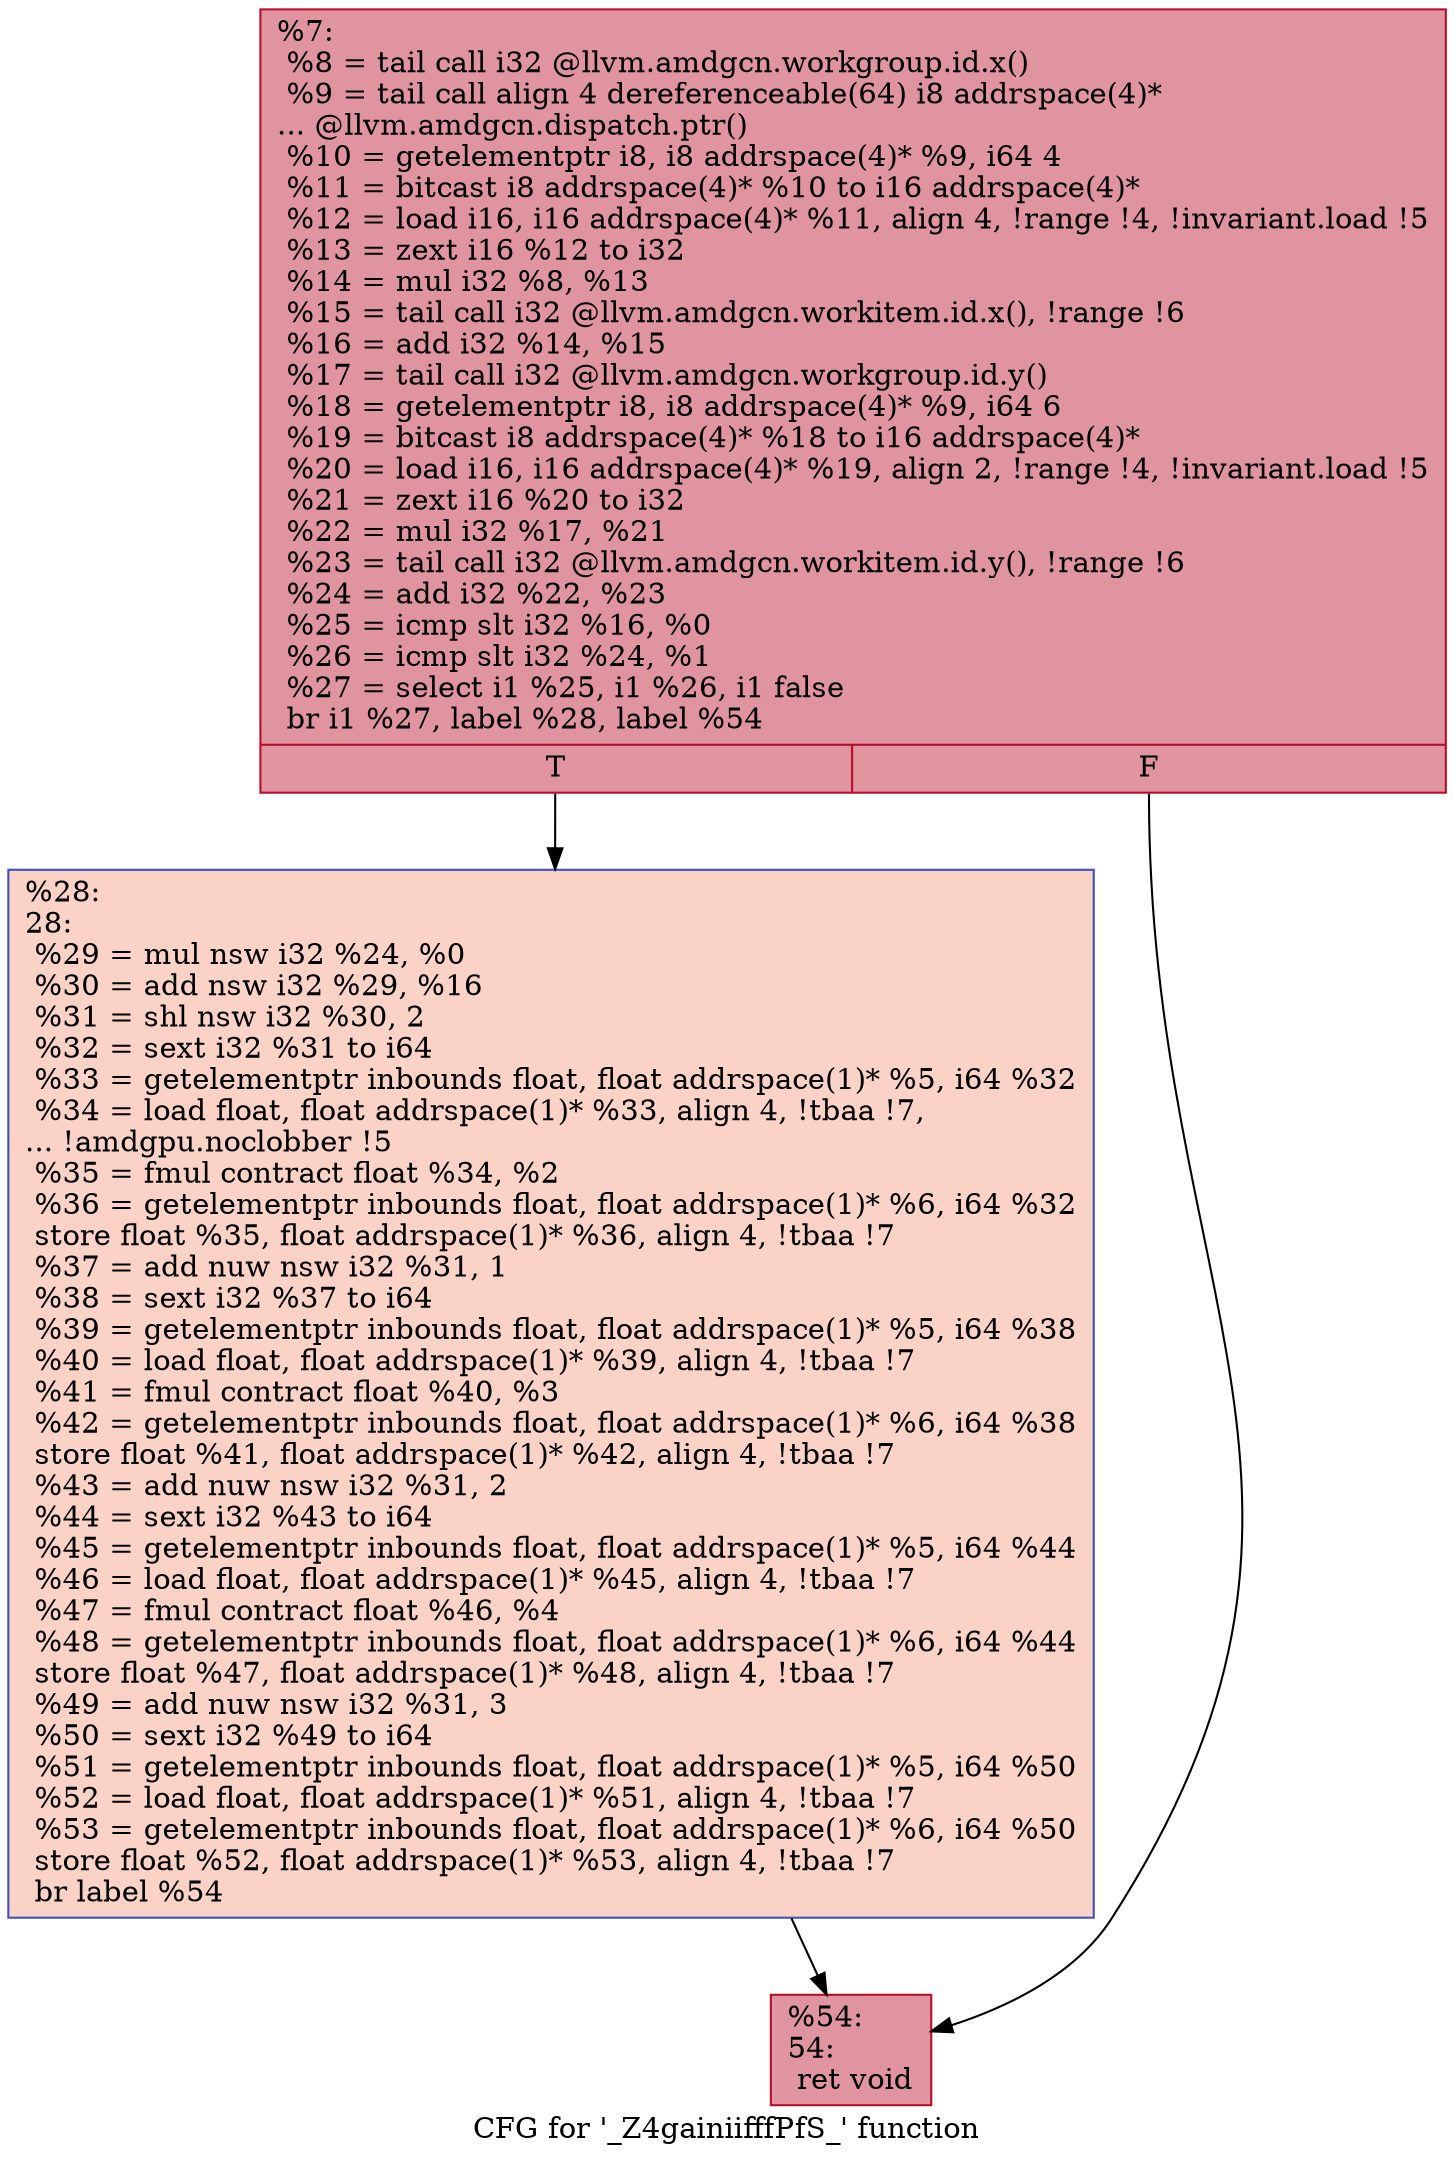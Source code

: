 digraph "CFG for '_Z4gainiifffPfS_' function" {
	label="CFG for '_Z4gainiifffPfS_' function";

	Node0x54a2800 [shape=record,color="#b70d28ff", style=filled, fillcolor="#b70d2870",label="{%7:\l  %8 = tail call i32 @llvm.amdgcn.workgroup.id.x()\l  %9 = tail call align 4 dereferenceable(64) i8 addrspace(4)*\l... @llvm.amdgcn.dispatch.ptr()\l  %10 = getelementptr i8, i8 addrspace(4)* %9, i64 4\l  %11 = bitcast i8 addrspace(4)* %10 to i16 addrspace(4)*\l  %12 = load i16, i16 addrspace(4)* %11, align 4, !range !4, !invariant.load !5\l  %13 = zext i16 %12 to i32\l  %14 = mul i32 %8, %13\l  %15 = tail call i32 @llvm.amdgcn.workitem.id.x(), !range !6\l  %16 = add i32 %14, %15\l  %17 = tail call i32 @llvm.amdgcn.workgroup.id.y()\l  %18 = getelementptr i8, i8 addrspace(4)* %9, i64 6\l  %19 = bitcast i8 addrspace(4)* %18 to i16 addrspace(4)*\l  %20 = load i16, i16 addrspace(4)* %19, align 2, !range !4, !invariant.load !5\l  %21 = zext i16 %20 to i32\l  %22 = mul i32 %17, %21\l  %23 = tail call i32 @llvm.amdgcn.workitem.id.y(), !range !6\l  %24 = add i32 %22, %23\l  %25 = icmp slt i32 %16, %0\l  %26 = icmp slt i32 %24, %1\l  %27 = select i1 %25, i1 %26, i1 false\l  br i1 %27, label %28, label %54\l|{<s0>T|<s1>F}}"];
	Node0x54a2800:s0 -> Node0x54a6250;
	Node0x54a2800:s1 -> Node0x54a62e0;
	Node0x54a6250 [shape=record,color="#3d50c3ff", style=filled, fillcolor="#f59c7d70",label="{%28:\l28:                                               \l  %29 = mul nsw i32 %24, %0\l  %30 = add nsw i32 %29, %16\l  %31 = shl nsw i32 %30, 2\l  %32 = sext i32 %31 to i64\l  %33 = getelementptr inbounds float, float addrspace(1)* %5, i64 %32\l  %34 = load float, float addrspace(1)* %33, align 4, !tbaa !7,\l... !amdgpu.noclobber !5\l  %35 = fmul contract float %34, %2\l  %36 = getelementptr inbounds float, float addrspace(1)* %6, i64 %32\l  store float %35, float addrspace(1)* %36, align 4, !tbaa !7\l  %37 = add nuw nsw i32 %31, 1\l  %38 = sext i32 %37 to i64\l  %39 = getelementptr inbounds float, float addrspace(1)* %5, i64 %38\l  %40 = load float, float addrspace(1)* %39, align 4, !tbaa !7\l  %41 = fmul contract float %40, %3\l  %42 = getelementptr inbounds float, float addrspace(1)* %6, i64 %38\l  store float %41, float addrspace(1)* %42, align 4, !tbaa !7\l  %43 = add nuw nsw i32 %31, 2\l  %44 = sext i32 %43 to i64\l  %45 = getelementptr inbounds float, float addrspace(1)* %5, i64 %44\l  %46 = load float, float addrspace(1)* %45, align 4, !tbaa !7\l  %47 = fmul contract float %46, %4\l  %48 = getelementptr inbounds float, float addrspace(1)* %6, i64 %44\l  store float %47, float addrspace(1)* %48, align 4, !tbaa !7\l  %49 = add nuw nsw i32 %31, 3\l  %50 = sext i32 %49 to i64\l  %51 = getelementptr inbounds float, float addrspace(1)* %5, i64 %50\l  %52 = load float, float addrspace(1)* %51, align 4, !tbaa !7\l  %53 = getelementptr inbounds float, float addrspace(1)* %6, i64 %50\l  store float %52, float addrspace(1)* %53, align 4, !tbaa !7\l  br label %54\l}"];
	Node0x54a6250 -> Node0x54a62e0;
	Node0x54a62e0 [shape=record,color="#b70d28ff", style=filled, fillcolor="#b70d2870",label="{%54:\l54:                                               \l  ret void\l}"];
}
